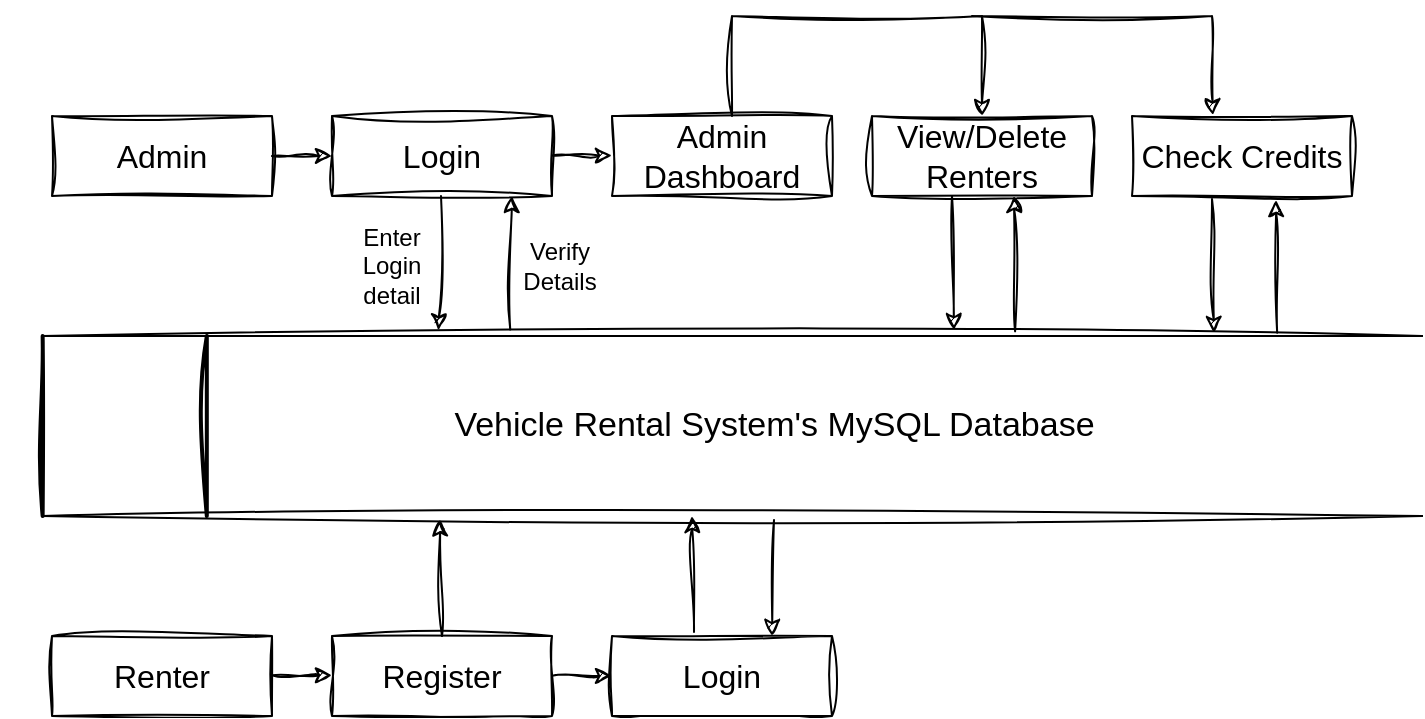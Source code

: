 <mxfile version="21.6.8" type="github">
  <diagram name="Page-1" id="jffwoXQwIN7-Dc_d1E5Y">
    <mxGraphModel dx="1050" dy="562" grid="1" gridSize="10" guides="1" tooltips="1" connect="1" arrows="1" fold="1" page="1" pageScale="1" pageWidth="1100" pageHeight="850" math="0" shadow="0">
      <root>
        <mxCell id="0" />
        <mxCell id="1" parent="0" />
        <mxCell id="aIiLaP_5FUNB_zPbcydn-7" value="" style="group;sketch=1;curveFitting=1;jiggle=2;" vertex="1" connectable="0" parent="1">
          <mxGeometry x="195" y="400" width="710" height="90" as="geometry" />
        </mxCell>
        <mxCell id="aIiLaP_5FUNB_zPbcydn-2" value="&lt;font style=&quot;font-size: 17px;&quot;&gt;&amp;nbsp; &amp;nbsp; &amp;nbsp; &amp;nbsp; &amp;nbsp;Vehicle Rental System&#39;s MySQL Database&lt;/font&gt;" style="shape=partialRectangle;whiteSpace=wrap;html=1;left=0;right=0;fillColor=none;sketch=1;curveFitting=1;jiggle=2;" vertex="1" parent="aIiLaP_5FUNB_zPbcydn-7">
          <mxGeometry x="20.326" width="689.674" height="90" as="geometry" />
        </mxCell>
        <mxCell id="aIiLaP_5FUNB_zPbcydn-3" value="" style="line;strokeWidth=2;direction=south;html=1;sketch=1;curveFitting=1;jiggle=2;" vertex="1" parent="aIiLaP_5FUNB_zPbcydn-7">
          <mxGeometry width="40.644" height="90" as="geometry" />
        </mxCell>
        <mxCell id="aIiLaP_5FUNB_zPbcydn-8" value="" style="line;strokeWidth=2;direction=south;html=1;sketch=1;curveFitting=1;jiggle=2;" vertex="1" parent="aIiLaP_5FUNB_zPbcydn-7">
          <mxGeometry x="95.577" width="13.654" height="90" as="geometry" />
        </mxCell>
        <mxCell id="aIiLaP_5FUNB_zPbcydn-9" value="&lt;font style=&quot;font-size: 16px;&quot;&gt;Admin&lt;/font&gt;" style="rounded=0;whiteSpace=wrap;html=1;sketch=1;curveFitting=1;jiggle=2;" vertex="1" parent="1">
          <mxGeometry x="220" y="290" width="110" height="40" as="geometry" />
        </mxCell>
        <mxCell id="aIiLaP_5FUNB_zPbcydn-10" value="&lt;font style=&quot;font-size: 16px;&quot;&gt;Login&lt;/font&gt;" style="rounded=0;whiteSpace=wrap;html=1;sketch=1;curveFitting=1;jiggle=2;" vertex="1" parent="1">
          <mxGeometry x="360" y="290" width="110" height="40" as="geometry" />
        </mxCell>
        <mxCell id="aIiLaP_5FUNB_zPbcydn-11" value="" style="endArrow=classic;html=1;rounded=0;exitX=1;exitY=0.5;exitDx=0;exitDy=0;sketch=1;curveFitting=1;jiggle=2;" edge="1" parent="1" source="aIiLaP_5FUNB_zPbcydn-9">
          <mxGeometry width="50" height="50" relative="1" as="geometry">
            <mxPoint x="310" y="360" as="sourcePoint" />
            <mxPoint x="360" y="310" as="targetPoint" />
          </mxGeometry>
        </mxCell>
        <mxCell id="aIiLaP_5FUNB_zPbcydn-12" value="" style="endArrow=classic;html=1;rounded=0;exitX=0.339;exitY=-0.036;exitDx=0;exitDy=0;exitPerimeter=0;entryX=0.818;entryY=1;entryDx=0;entryDy=0;entryPerimeter=0;sketch=1;curveFitting=1;jiggle=2;" edge="1" parent="1" source="aIiLaP_5FUNB_zPbcydn-2" target="aIiLaP_5FUNB_zPbcydn-10">
          <mxGeometry width="50" height="50" relative="1" as="geometry">
            <mxPoint x="400" y="380" as="sourcePoint" />
            <mxPoint x="450" y="330" as="targetPoint" />
          </mxGeometry>
        </mxCell>
        <mxCell id="aIiLaP_5FUNB_zPbcydn-13" value="" style="endArrow=classic;html=1;rounded=0;exitX=0.339;exitY=-0.036;exitDx=0;exitDy=0;exitPerimeter=0;entryX=0.287;entryY=-0.031;entryDx=0;entryDy=0;entryPerimeter=0;sketch=1;curveFitting=1;jiggle=2;" edge="1" parent="1" target="aIiLaP_5FUNB_zPbcydn-2">
          <mxGeometry width="50" height="50" relative="1" as="geometry">
            <mxPoint x="414.5" y="330" as="sourcePoint" />
            <mxPoint x="410" y="400" as="targetPoint" />
          </mxGeometry>
        </mxCell>
        <mxCell id="aIiLaP_5FUNB_zPbcydn-14" value="Enter Login detail" style="text;html=1;strokeColor=none;fillColor=none;align=center;verticalAlign=middle;whiteSpace=wrap;rounded=0;sketch=1;curveFitting=1;jiggle=2;" vertex="1" parent="1">
          <mxGeometry x="360" y="350" width="60" height="30" as="geometry" />
        </mxCell>
        <mxCell id="aIiLaP_5FUNB_zPbcydn-15" value="Verify Details" style="text;html=1;strokeColor=none;fillColor=none;align=center;verticalAlign=middle;whiteSpace=wrap;rounded=0;sketch=1;curveFitting=1;jiggle=2;" vertex="1" parent="1">
          <mxGeometry x="444" y="350" width="60" height="30" as="geometry" />
        </mxCell>
        <mxCell id="aIiLaP_5FUNB_zPbcydn-16" value="&lt;font style=&quot;font-size: 16px;&quot;&gt;Admin Dashboard&lt;/font&gt;" style="rounded=0;whiteSpace=wrap;html=1;sketch=1;curveFitting=1;jiggle=2;" vertex="1" parent="1">
          <mxGeometry x="500" y="290" width="110" height="40" as="geometry" />
        </mxCell>
        <mxCell id="aIiLaP_5FUNB_zPbcydn-17" value="" style="endArrow=classic;html=1;rounded=0;exitX=1;exitY=0.5;exitDx=0;exitDy=0;sketch=1;curveFitting=1;jiggle=2;" edge="1" parent="1">
          <mxGeometry width="50" height="50" relative="1" as="geometry">
            <mxPoint x="470" y="309.76" as="sourcePoint" />
            <mxPoint x="500" y="309.76" as="targetPoint" />
          </mxGeometry>
        </mxCell>
        <mxCell id="aIiLaP_5FUNB_zPbcydn-18" value="&lt;font style=&quot;font-size: 16px;&quot;&gt;View/Delete Renters&lt;/font&gt;" style="rounded=0;whiteSpace=wrap;html=1;sketch=1;curveFitting=1;jiggle=2;" vertex="1" parent="1">
          <mxGeometry x="630" y="290" width="110" height="40" as="geometry" />
        </mxCell>
        <mxCell id="aIiLaP_5FUNB_zPbcydn-19" value="" style="endArrow=classic;html=1;rounded=0;sketch=1;curveFitting=1;jiggle=2;" edge="1" parent="1" target="aIiLaP_5FUNB_zPbcydn-18">
          <mxGeometry width="50" height="50" relative="1" as="geometry">
            <mxPoint x="560" y="290" as="sourcePoint" />
            <mxPoint x="700" y="240" as="targetPoint" />
            <Array as="points">
              <mxPoint x="560" y="240" />
              <mxPoint x="685" y="240" />
            </Array>
          </mxGeometry>
        </mxCell>
        <mxCell id="aIiLaP_5FUNB_zPbcydn-20" value="&lt;font style=&quot;font-size: 16px;&quot;&gt;Check Credits&lt;/font&gt;" style="rounded=0;whiteSpace=wrap;html=1;sketch=1;curveFitting=1;jiggle=2;" vertex="1" parent="1">
          <mxGeometry x="760" y="290" width="110" height="40" as="geometry" />
        </mxCell>
        <mxCell id="aIiLaP_5FUNB_zPbcydn-21" value="" style="endArrow=classic;html=1;rounded=0;entryX=0.367;entryY=-0.01;entryDx=0;entryDy=0;entryPerimeter=0;sketch=1;curveFitting=1;jiggle=2;" edge="1" parent="1" target="aIiLaP_5FUNB_zPbcydn-20">
          <mxGeometry width="50" height="50" relative="1" as="geometry">
            <mxPoint x="680" y="240" as="sourcePoint" />
            <mxPoint x="860" y="240" as="targetPoint" />
            <Array as="points">
              <mxPoint x="800" y="240" />
            </Array>
          </mxGeometry>
        </mxCell>
        <mxCell id="aIiLaP_5FUNB_zPbcydn-22" value="" style="endArrow=classic;html=1;rounded=0;exitX=0.339;exitY=-0.036;exitDx=0;exitDy=0;exitPerimeter=0;entryX=0.818;entryY=1;entryDx=0;entryDy=0;entryPerimeter=0;sketch=1;curveFitting=1;jiggle=2;" edge="1" parent="1">
          <mxGeometry width="50" height="50" relative="1" as="geometry">
            <mxPoint x="670" y="330" as="sourcePoint" />
            <mxPoint x="671" y="397" as="targetPoint" />
          </mxGeometry>
        </mxCell>
        <mxCell id="aIiLaP_5FUNB_zPbcydn-23" value="" style="endArrow=classic;html=1;rounded=0;exitX=0.705;exitY=-0.026;exitDx=0;exitDy=0;exitPerimeter=0;entryX=0.818;entryY=1;entryDx=0;entryDy=0;entryPerimeter=0;sketch=1;curveFitting=1;jiggle=2;" edge="1" parent="1" source="aIiLaP_5FUNB_zPbcydn-2">
          <mxGeometry width="50" height="50" relative="1" as="geometry">
            <mxPoint x="700" y="397" as="sourcePoint" />
            <mxPoint x="701" y="330" as="targetPoint" />
          </mxGeometry>
        </mxCell>
        <mxCell id="aIiLaP_5FUNB_zPbcydn-24" value="" style="endArrow=classic;html=1;rounded=0;exitX=0.339;exitY=-0.036;exitDx=0;exitDy=0;exitPerimeter=0;entryX=0.818;entryY=1;entryDx=0;entryDy=0;entryPerimeter=0;sketch=1;curveFitting=1;jiggle=2;" edge="1" parent="1">
          <mxGeometry width="50" height="50" relative="1" as="geometry">
            <mxPoint x="800" y="331.5" as="sourcePoint" />
            <mxPoint x="801" y="398.5" as="targetPoint" />
          </mxGeometry>
        </mxCell>
        <mxCell id="aIiLaP_5FUNB_zPbcydn-25" value="" style="endArrow=classic;html=1;rounded=0;exitX=0.895;exitY=-0.018;exitDx=0;exitDy=0;exitPerimeter=0;entryX=0.818;entryY=1;entryDx=0;entryDy=0;entryPerimeter=0;sketch=1;curveFitting=1;jiggle=2;" edge="1" parent="1" source="aIiLaP_5FUNB_zPbcydn-2">
          <mxGeometry width="50" height="50" relative="1" as="geometry">
            <mxPoint x="831" y="399" as="sourcePoint" />
            <mxPoint x="832" y="332" as="targetPoint" />
          </mxGeometry>
        </mxCell>
        <mxCell id="aIiLaP_5FUNB_zPbcydn-26" value="&lt;font style=&quot;font-size: 16px;&quot;&gt;Renter&lt;/font&gt;" style="rounded=0;whiteSpace=wrap;html=1;sketch=1;curveFitting=1;jiggle=2;" vertex="1" parent="1">
          <mxGeometry x="220" y="550" width="110" height="40" as="geometry" />
        </mxCell>
        <mxCell id="aIiLaP_5FUNB_zPbcydn-27" value="&lt;font style=&quot;font-size: 16px;&quot;&gt;Register&lt;/font&gt;" style="rounded=0;whiteSpace=wrap;html=1;sketch=1;curveFitting=1;jiggle=2;" vertex="1" parent="1">
          <mxGeometry x="360" y="550" width="110" height="40" as="geometry" />
        </mxCell>
        <mxCell id="aIiLaP_5FUNB_zPbcydn-28" value="" style="endArrow=classic;html=1;rounded=0;exitX=1;exitY=0.5;exitDx=0;exitDy=0;sketch=1;curveFitting=1;jiggle=2;" edge="1" parent="1">
          <mxGeometry width="50" height="50" relative="1" as="geometry">
            <mxPoint x="330" y="569.66" as="sourcePoint" />
            <mxPoint x="360" y="569.66" as="targetPoint" />
          </mxGeometry>
        </mxCell>
        <mxCell id="aIiLaP_5FUNB_zPbcydn-29" value="" style="endArrow=classic;html=1;rounded=0;exitX=0.5;exitY=0;exitDx=0;exitDy=0;sketch=1;curveFitting=1;jiggle=2;entryX=0.288;entryY=1.019;entryDx=0;entryDy=0;entryPerimeter=0;" edge="1" parent="1" source="aIiLaP_5FUNB_zPbcydn-27" target="aIiLaP_5FUNB_zPbcydn-2">
          <mxGeometry width="50" height="50" relative="1" as="geometry">
            <mxPoint x="414" y="540" as="sourcePoint" />
            <mxPoint x="444" y="540" as="targetPoint" />
          </mxGeometry>
        </mxCell>
        <mxCell id="aIiLaP_5FUNB_zPbcydn-30" value="&lt;font style=&quot;font-size: 16px;&quot;&gt;Login&lt;/font&gt;" style="rounded=0;whiteSpace=wrap;html=1;sketch=1;curveFitting=1;jiggle=2;" vertex="1" parent="1">
          <mxGeometry x="500" y="550" width="110" height="40" as="geometry" />
        </mxCell>
        <mxCell id="aIiLaP_5FUNB_zPbcydn-31" value="" style="endArrow=classic;html=1;rounded=0;exitX=0.5;exitY=0;exitDx=0;exitDy=0;sketch=1;curveFitting=1;jiggle=2;entryX=0.288;entryY=1.019;entryDx=0;entryDy=0;entryPerimeter=0;" edge="1" parent="1">
          <mxGeometry width="50" height="50" relative="1" as="geometry">
            <mxPoint x="541" y="548" as="sourcePoint" />
            <mxPoint x="540" y="490" as="targetPoint" />
          </mxGeometry>
        </mxCell>
        <mxCell id="aIiLaP_5FUNB_zPbcydn-32" value="" style="endArrow=classic;html=1;rounded=0;exitX=0.5;exitY=0;exitDx=0;exitDy=0;sketch=1;curveFitting=1;jiggle=2;entryX=0.288;entryY=1.019;entryDx=0;entryDy=0;entryPerimeter=0;" edge="1" parent="1">
          <mxGeometry width="50" height="50" relative="1" as="geometry">
            <mxPoint x="581" y="492" as="sourcePoint" />
            <mxPoint x="580" y="550" as="targetPoint" />
          </mxGeometry>
        </mxCell>
        <mxCell id="aIiLaP_5FUNB_zPbcydn-33" value="" style="endArrow=classic;html=1;rounded=0;exitX=1;exitY=0.5;exitDx=0;exitDy=0;sketch=1;curveFitting=1;jiggle=2;" edge="1" parent="1">
          <mxGeometry width="50" height="50" relative="1" as="geometry">
            <mxPoint x="470" y="569.89" as="sourcePoint" />
            <mxPoint x="500" y="570" as="targetPoint" />
          </mxGeometry>
        </mxCell>
      </root>
    </mxGraphModel>
  </diagram>
</mxfile>

